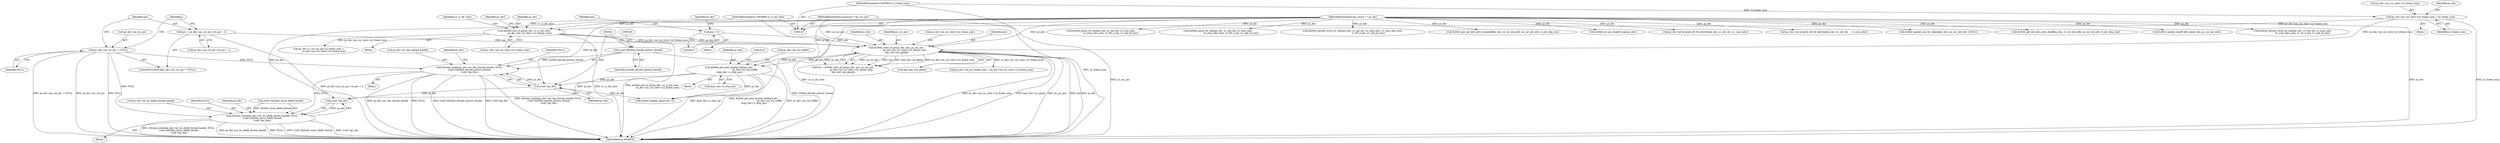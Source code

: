digraph "0_Android_a78887bcffbc2995cf9ed72e0697acf560875e9e_1@API" {
"1000432" [label="(Call,ithread_create(ps_dec->pv_dec_thread_handle, NULL,\n (void *)ih264d_decode_picture_thread,\n (void *)ps_dec))"];
"1000283" [label="(Call,ps_dec->ps_cur_pic != NULL)"];
"1000437" [label="(Call,(void *)ih264d_decode_picture_thread)"];
"1000440" [label="(Call,(void *)ps_dec)"];
"1000385" [label="(Call,ih264d_get_next_display_field(ps_dec,\n                                              ps_dec->ps_out_buffer,\n &(ps_dec->s_disp_op)))"];
"1000346" [label="(Call,ih264d_start_of_pic(ps_dec, poc, ps_cur_poc,\n                        ps_dec->ps_cur_slice->u2_frame_num,\n &ps_dec->ps_pps[j]))"];
"1000234" [label="(Call,ih264d_end_of_pic(ps_dec, u1_is_idr_slice,\n                ps_dec->ps_cur_slice->u2_frame_num))"];
"1000130" [label="(MethodParameterIn,dec_struct_t * ps_dec)"];
"1000132" [label="(MethodParameterIn,UWORD8 u1_is_idr_slice)"];
"1000221" [label="(Call,ps_dec->ps_cur_slice->u2_frame_num = u2_frame_num)"];
"1000133" [label="(MethodParameterIn,UWORD16 u2_frame_num)"];
"1000288" [label="(Call,poc = ps_dec->ps_cur_pic->i4_poc + 2)"];
"1000257" [label="(Call,poc = 0)"];
"1000134" [label="(MethodParameterIn,pocstruct_t *ps_cur_poc)"];
"1000476" [label="(Call,ithread_create(ps_dec->pv_bs_deblk_thread_handle, NULL,\n (void *)ih264d_recon_deblk_thread,\n (void *)ps_dec))"];
"1000433" [label="(Call,ps_dec->pv_dec_thread_handle)"];
"1000664" [label="(Call,ih264d_parse_tfr_nmb(ps_dec, u1_mb_idx, u1_num_mbs,\n                            u1_num_mbs_next, u1_tfr_n_mb, u1_end_of_row))"];
"1001243" [label="(Call,ih264d_parse_tfr_nmb(ps_dec, u1_mb_idx, u1_num_mbs,\n                                     u1_num_mbs_next, u1_tfr_n_mb, u1_end_of_row))"];
"1000130" [label="(MethodParameterIn,dec_struct_t * ps_dec)"];
"1000385" [label="(Call,ih264d_get_next_display_field(ps_dec,\n                                              ps_dec->ps_out_buffer,\n &(ps_dec->s_disp_op)))"];
"1000437" [label="(Call,(void *)ih264d_decode_picture_thread)"];
"1000283" [label="(Call,ps_dec->ps_cur_pic != NULL)"];
"1000439" [label="(Identifier,ih264d_decode_picture_thread)"];
"1000476" [label="(Call,ithread_create(ps_dec->pv_bs_deblk_thread_handle, NULL,\n (void *)ih264d_recon_deblk_thread,\n (void *)ps_dec))"];
"1000220" [label="(Block,)"];
"1000355" [label="(Call,&ps_dec->ps_pps[j])"];
"1001257" [label="(Call,ih264d_decode_recon_tfr_nmb(ps_dec, u1_mb_idx, u1_num_mbs, u1_num_mbs_next,\n                                            u1_tfr_n_mb, u1_end_of_row))"];
"1000477" [label="(Call,ps_dec->pv_bs_deblk_thread_handle)"];
"1000235" [label="(Identifier,ps_dec)"];
"1000221" [label="(Call,ps_dec->ps_cur_slice->u2_frame_num = u2_frame_num)"];
"1000237" [label="(Call,ps_dec->ps_cur_slice->u2_frame_num)"];
"1000347" [label="(Identifier,ps_dec)"];
"1000288" [label="(Call,poc = ps_dec->ps_cur_pic->i4_poc + 2)"];
"1000242" [label="(Call,ps_dec->s_cur_pic_poc.u2_frame_num =\n                ps_dec->ps_cur_slice->u2_frame_num)"];
"1000298" [label="(Identifier,j)"];
"1001067" [label="(Call,ih264d_get_mb_info_cavlc_nonmbaff(ps_dec, i2_cur_mb_addr, ps_cur_mb_info, i2_mb_skip_run))"];
"1000205" [label="(Call,ih264d_err_pic_dispbuf_mgr(ps_dec))"];
"1000253" [label="(Block,)"];
"1000236" [label="(Identifier,u1_is_idr_slice)"];
"1000284" [label="(Call,ps_dec->ps_cur_pic)"];
"1000440" [label="(Call,(void *)ps_dec)"];
"1000396" [label="(Literal,0)"];
"1000133" [label="(MethodParameterIn,UWORD16 u2_frame_num)"];
"1000258" [label="(Identifier,poc)"];
"1000431" [label="(Block,)"];
"1000480" [label="(Identifier,NULL)"];
"1000387" [label="(Call,ps_dec->ps_out_buffer)"];
"1000865" [label="(Call,ps_dec->u2_prv_frame_num = ps_dec->ps_cur_slice->u2_frame_num)"];
"1000432" [label="(Call,ithread_create(ps_dec->pv_dec_thread_handle, NULL,\n (void *)ih264d_decode_picture_thread,\n (void *)ps_dec))"];
"1000346" [label="(Call,ih264d_start_of_pic(ps_dec, poc, ps_cur_poc,\n                        ps_dec->ps_cur_slice->u2_frame_num,\n &ps_dec->ps_pps[j]))"];
"1000257" [label="(Call,poc = 0)"];
"1000390" [label="(Call,&(ps_dec->s_disp_op))"];
"1000263" [label="(Identifier,ps_dec)"];
"1001219" [label="(Call,ps_dec->pf_mvpred_ref_tfr_nby2mb(ps_dec, u1_mb_idx, u1_num_mbs))"];
"1000227" [label="(Identifier,u2_frame_num)"];
"1000489" [label="(Identifier,ps_dec)"];
"1000349" [label="(Identifier,ps_cur_poc)"];
"1000282" [label="(ControlStructure,if(ps_dec->ps_cur_pic != NULL))"];
"1000470" [label="(Block,)"];
"1000287" [label="(Identifier,NULL)"];
"1000350" [label="(Call,ps_dec->ps_cur_slice->u2_frame_num)"];
"1000222" [label="(Call,ps_dec->ps_cur_slice->u2_frame_num)"];
"1000231" [label="(Identifier,ps_dec)"];
"1000344" [label="(Call,ret = ih264d_start_of_pic(ps_dec, poc, ps_cur_poc,\n                        ps_dec->ps_cur_slice->u2_frame_num,\n &ps_dec->ps_pps[j]))"];
"1000348" [label="(Identifier,poc)"];
"1000259" [label="(Literal,0)"];
"1000481" [label="(Call,(void *)ih264d_recon_deblk_thread)"];
"1000617" [label="(Call,ps_dec->pf_mvpred_ref_tfr_nby2mb(ps_dec, u1_mb_idx,    u1_num_mbs))"];
"1001132" [label="(Call,ih264d_update_nnz_for_skipmb(ps_dec, ps_cur_mb_info, CAVLC))"];
"1000289" [label="(Identifier,poc)"];
"1000442" [label="(Identifier,ps_dec)"];
"1000445" [label="(Identifier,ps_dec)"];
"1001061" [label="(Call,ih264d_get_mb_info_cavlc_mbaff(ps_dec, i2_cur_mb_addr, ps_cur_mb_info, i2_mb_skip_run))"];
"1001160" [label="(Call,ih264d_update_mbaff_left_nnz(ps_dec, ps_cur_mb_info))"];
"1000134" [label="(MethodParameterIn,pocstruct_t *ps_cur_poc)"];
"1000245" [label="(Identifier,ps_dec)"];
"1000384" [label="(Block,)"];
"1000234" [label="(Call,ih264d_end_of_pic(ps_dec, u1_is_idr_slice,\n                ps_dec->ps_cur_slice->u2_frame_num))"];
"1000233" [label="(Block,)"];
"1000678" [label="(Call,ih264d_decode_recon_tfr_nmb(ps_dec, u1_mb_idx, u1_num_mbs,\n                            u1_num_mbs_next, u1_tfr_n_mb, u1_end_of_row))"];
"1000436" [label="(Identifier,NULL)"];
"1000484" [label="(Call,(void *)ps_dec)"];
"1000386" [label="(Identifier,ps_dec)"];
"1000132" [label="(MethodParameterIn,UWORD8 u1_is_idr_slice)"];
"1000963" [label="(Call,ih264d_update_qp(ps_dec, 0))"];
"1001356" [label="(MethodReturn,WORD32)"];
"1000290" [label="(Call,ps_dec->ps_cur_pic->i4_poc + 2)"];
"1000432" -> "1000431"  [label="AST: "];
"1000432" -> "1000440"  [label="CFG: "];
"1000433" -> "1000432"  [label="AST: "];
"1000436" -> "1000432"  [label="AST: "];
"1000437" -> "1000432"  [label="AST: "];
"1000440" -> "1000432"  [label="AST: "];
"1000445" -> "1000432"  [label="CFG: "];
"1000432" -> "1001356"  [label="DDG: NULL"];
"1000432" -> "1001356"  [label="DDG: (void *)ih264d_decode_picture_thread"];
"1000432" -> "1001356"  [label="DDG: (void *)ps_dec"];
"1000432" -> "1001356"  [label="DDG: ithread_create(ps_dec->pv_dec_thread_handle, NULL,\n (void *)ih264d_decode_picture_thread,\n (void *)ps_dec)"];
"1000432" -> "1001356"  [label="DDG: ps_dec->pv_dec_thread_handle"];
"1000283" -> "1000432"  [label="DDG: NULL"];
"1000437" -> "1000432"  [label="DDG: ih264d_decode_picture_thread"];
"1000440" -> "1000432"  [label="DDG: ps_dec"];
"1000432" -> "1000476"  [label="DDG: NULL"];
"1000283" -> "1000282"  [label="AST: "];
"1000283" -> "1000287"  [label="CFG: "];
"1000284" -> "1000283"  [label="AST: "];
"1000287" -> "1000283"  [label="AST: "];
"1000289" -> "1000283"  [label="CFG: "];
"1000298" -> "1000283"  [label="CFG: "];
"1000283" -> "1001356"  [label="DDG: ps_dec->ps_cur_pic"];
"1000283" -> "1001356"  [label="DDG: NULL"];
"1000283" -> "1001356"  [label="DDG: ps_dec->ps_cur_pic != NULL"];
"1000283" -> "1000476"  [label="DDG: NULL"];
"1000437" -> "1000439"  [label="CFG: "];
"1000438" -> "1000437"  [label="AST: "];
"1000439" -> "1000437"  [label="AST: "];
"1000441" -> "1000437"  [label="CFG: "];
"1000437" -> "1001356"  [label="DDG: ih264d_decode_picture_thread"];
"1000440" -> "1000442"  [label="CFG: "];
"1000441" -> "1000440"  [label="AST: "];
"1000442" -> "1000440"  [label="AST: "];
"1000385" -> "1000440"  [label="DDG: ps_dec"];
"1000130" -> "1000440"  [label="DDG: ps_dec"];
"1000440" -> "1000484"  [label="DDG: ps_dec"];
"1000440" -> "1000963"  [label="DDG: ps_dec"];
"1000385" -> "1000384"  [label="AST: "];
"1000385" -> "1000390"  [label="CFG: "];
"1000386" -> "1000385"  [label="AST: "];
"1000387" -> "1000385"  [label="AST: "];
"1000390" -> "1000385"  [label="AST: "];
"1000396" -> "1000385"  [label="CFG: "];
"1000385" -> "1001356"  [label="DDG: ps_dec->ps_out_buffer"];
"1000385" -> "1001356"  [label="DDG: &(ps_dec->s_disp_op)"];
"1000385" -> "1001356"  [label="DDG: ih264d_get_next_display_field(ps_dec,\n                                              ps_dec->ps_out_buffer,\n &(ps_dec->s_disp_op))"];
"1000346" -> "1000385"  [label="DDG: ps_dec"];
"1000130" -> "1000385"  [label="DDG: ps_dec"];
"1000385" -> "1000484"  [label="DDG: ps_dec"];
"1000385" -> "1000963"  [label="DDG: ps_dec"];
"1000346" -> "1000344"  [label="AST: "];
"1000346" -> "1000355"  [label="CFG: "];
"1000347" -> "1000346"  [label="AST: "];
"1000348" -> "1000346"  [label="AST: "];
"1000349" -> "1000346"  [label="AST: "];
"1000350" -> "1000346"  [label="AST: "];
"1000355" -> "1000346"  [label="AST: "];
"1000344" -> "1000346"  [label="CFG: "];
"1000346" -> "1001356"  [label="DDG: ps_cur_poc"];
"1000346" -> "1001356"  [label="DDG: poc"];
"1000346" -> "1001356"  [label="DDG: ps_dec"];
"1000346" -> "1001356"  [label="DDG: ps_dec->ps_cur_slice->u2_frame_num"];
"1000346" -> "1001356"  [label="DDG: &ps_dec->ps_pps[j]"];
"1000346" -> "1000344"  [label="DDG: ps_cur_poc"];
"1000346" -> "1000344"  [label="DDG: poc"];
"1000346" -> "1000344"  [label="DDG: &ps_dec->ps_pps[j]"];
"1000346" -> "1000344"  [label="DDG: ps_dec->ps_cur_slice->u2_frame_num"];
"1000346" -> "1000344"  [label="DDG: ps_dec"];
"1000234" -> "1000346"  [label="DDG: ps_dec"];
"1000234" -> "1000346"  [label="DDG: ps_dec->ps_cur_slice->u2_frame_num"];
"1000130" -> "1000346"  [label="DDG: ps_dec"];
"1000288" -> "1000346"  [label="DDG: poc"];
"1000257" -> "1000346"  [label="DDG: poc"];
"1000134" -> "1000346"  [label="DDG: ps_cur_poc"];
"1000221" -> "1000346"  [label="DDG: ps_dec->ps_cur_slice->u2_frame_num"];
"1000346" -> "1000865"  [label="DDG: ps_dec->ps_cur_slice->u2_frame_num"];
"1000234" -> "1000233"  [label="AST: "];
"1000234" -> "1000237"  [label="CFG: "];
"1000235" -> "1000234"  [label="AST: "];
"1000236" -> "1000234"  [label="AST: "];
"1000237" -> "1000234"  [label="AST: "];
"1000245" -> "1000234"  [label="CFG: "];
"1000234" -> "1001356"  [label="DDG: u1_is_idr_slice"];
"1000234" -> "1001356"  [label="DDG: ih264d_end_of_pic(ps_dec, u1_is_idr_slice,\n                ps_dec->ps_cur_slice->u2_frame_num)"];
"1000130" -> "1000234"  [label="DDG: ps_dec"];
"1000132" -> "1000234"  [label="DDG: u1_is_idr_slice"];
"1000221" -> "1000234"  [label="DDG: ps_dec->ps_cur_slice->u2_frame_num"];
"1000234" -> "1000242"  [label="DDG: ps_dec->ps_cur_slice->u2_frame_num"];
"1000130" -> "1000129"  [label="AST: "];
"1000130" -> "1001356"  [label="DDG: ps_dec"];
"1000130" -> "1000205"  [label="DDG: ps_dec"];
"1000130" -> "1000484"  [label="DDG: ps_dec"];
"1000130" -> "1000617"  [label="DDG: ps_dec"];
"1000130" -> "1000664"  [label="DDG: ps_dec"];
"1000130" -> "1000678"  [label="DDG: ps_dec"];
"1000130" -> "1000963"  [label="DDG: ps_dec"];
"1000130" -> "1001061"  [label="DDG: ps_dec"];
"1000130" -> "1001067"  [label="DDG: ps_dec"];
"1000130" -> "1001132"  [label="DDG: ps_dec"];
"1000130" -> "1001160"  [label="DDG: ps_dec"];
"1000130" -> "1001219"  [label="DDG: ps_dec"];
"1000130" -> "1001243"  [label="DDG: ps_dec"];
"1000130" -> "1001257"  [label="DDG: ps_dec"];
"1000132" -> "1000129"  [label="AST: "];
"1000132" -> "1001356"  [label="DDG: u1_is_idr_slice"];
"1000221" -> "1000220"  [label="AST: "];
"1000221" -> "1000227"  [label="CFG: "];
"1000222" -> "1000221"  [label="AST: "];
"1000227" -> "1000221"  [label="AST: "];
"1000231" -> "1000221"  [label="CFG: "];
"1000221" -> "1001356"  [label="DDG: u2_frame_num"];
"1000133" -> "1000221"  [label="DDG: u2_frame_num"];
"1000133" -> "1000129"  [label="AST: "];
"1000133" -> "1001356"  [label="DDG: u2_frame_num"];
"1000288" -> "1000282"  [label="AST: "];
"1000288" -> "1000290"  [label="CFG: "];
"1000289" -> "1000288"  [label="AST: "];
"1000290" -> "1000288"  [label="AST: "];
"1000298" -> "1000288"  [label="CFG: "];
"1000288" -> "1001356"  [label="DDG: ps_dec->ps_cur_pic->i4_poc + 2"];
"1000257" -> "1000253"  [label="AST: "];
"1000257" -> "1000259"  [label="CFG: "];
"1000258" -> "1000257"  [label="AST: "];
"1000259" -> "1000257"  [label="AST: "];
"1000263" -> "1000257"  [label="CFG: "];
"1000134" -> "1000129"  [label="AST: "];
"1000134" -> "1001356"  [label="DDG: ps_cur_poc"];
"1000476" -> "1000470"  [label="AST: "];
"1000476" -> "1000484"  [label="CFG: "];
"1000477" -> "1000476"  [label="AST: "];
"1000480" -> "1000476"  [label="AST: "];
"1000481" -> "1000476"  [label="AST: "];
"1000484" -> "1000476"  [label="AST: "];
"1000489" -> "1000476"  [label="CFG: "];
"1000476" -> "1001356"  [label="DDG: ithread_create(ps_dec->pv_bs_deblk_thread_handle, NULL,\n (void *)ih264d_recon_deblk_thread,\n (void *)ps_dec)"];
"1000476" -> "1001356"  [label="DDG: ps_dec->pv_bs_deblk_thread_handle"];
"1000476" -> "1001356"  [label="DDG: NULL"];
"1000476" -> "1001356"  [label="DDG: (void *)ih264d_recon_deblk_thread"];
"1000476" -> "1001356"  [label="DDG: (void *)ps_dec"];
"1000481" -> "1000476"  [label="DDG: ih264d_recon_deblk_thread"];
"1000484" -> "1000476"  [label="DDG: ps_dec"];
}

